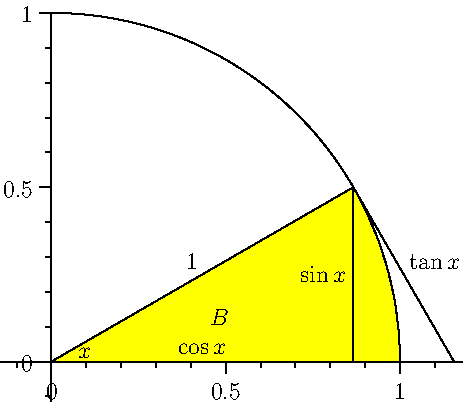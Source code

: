 import graph;
size(0,200);

real f(real x) { return sqrt(1-x^2); }

real theta = pi/6;

draw(graph(f,0,1), black);

path t1 = (0,0)--(cos(theta),0)--(cos(theta),sin(theta))--cycle;
path we = (0,0)--(1,0)..(cos(theta/3),sin(theta/3))..(cos(2theta/3),sin(2theta/3))..(cos(theta),sin(theta))--cycle;
path t2 = (0,0)--(1/cos(theta),0)--(cos(theta),sin(theta))--cycle;

filldraw(we,yellow);

draw(t1,black);
draw(we,black);
draw(t2,black);

label("$B$",0.5(cos(theta/2),sin(theta/2)));

label("$x$",0.1(cos(theta/2),sin(theta/2)));
label("$1$",0.5(cos(theta),sin(theta)),NW);
label("$\cos x$", 0.5(cos(theta),0),N);
label("$\sin x$", (cos(theta),0.5sin(theta)),W);
label("$\tan x$", 0.5((1/cos(theta),0)+(cos(theta),sin(theta))),NE);

xaxis(RightTicks);
yaxis(LeftTicks);


